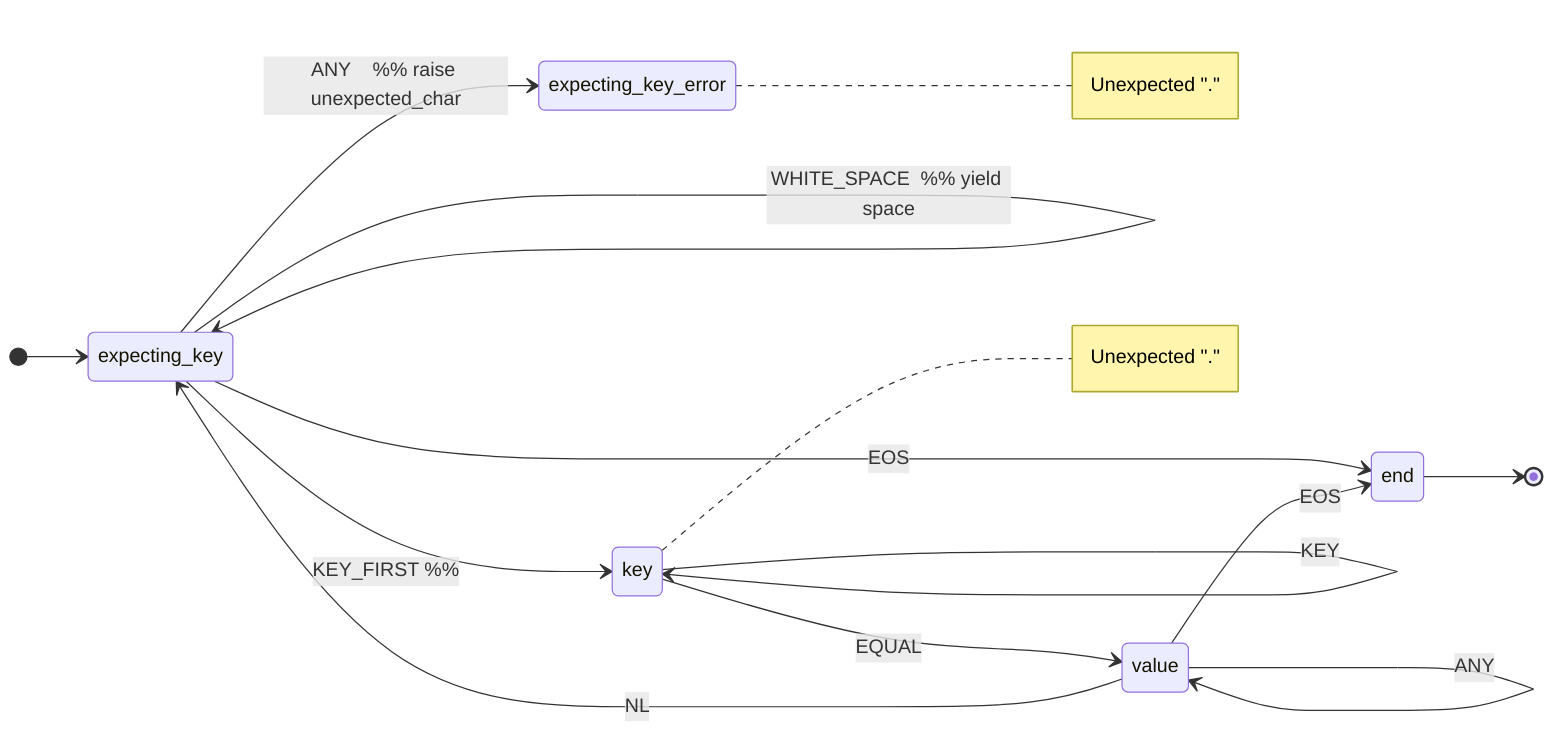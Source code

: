 stateDiagram-v2
  direction LR

  %%LEXER_CHAR_KEY_FIRST = UNDERSCORE|ALPHA
  %%LEXER_CHAR_KEY = KEY_FIRST_CHAR|NUMERIC
  
  %%LEXER_TOKEN done
  %%LEXER_TOKEN space
  %%LEXER_TOKEN key
  %%LEXER_TOKEN value
  %%LEXER_TOKEN line_break

  %%LEXER_ERROR unexpected_char

  %% expecting_key state
  [*] --> expecting_key
  expecting_key --> end: EOS
  expecting_key --> expecting_key: NL           %% yield line_break
  expecting_key --> expecting_key: WHITE_SPACE  %% yield space
  expecting_key --> key: KEY_FIRST              %% 
  expecting_key --> expecting_key_error: ANY    %% raise unexpected_char
  note right of expecting_key_error
    Unexpected "."
  end note

  %% key state
  key --> key: KEY
  key --> value: EQUAL
  note right of key
    Unexpected "."
  end note

  %% value state
  value --> expecting_key: NL
  value --> end: EOS
  value --> value: ANY

  %% end state
  end --> [*]